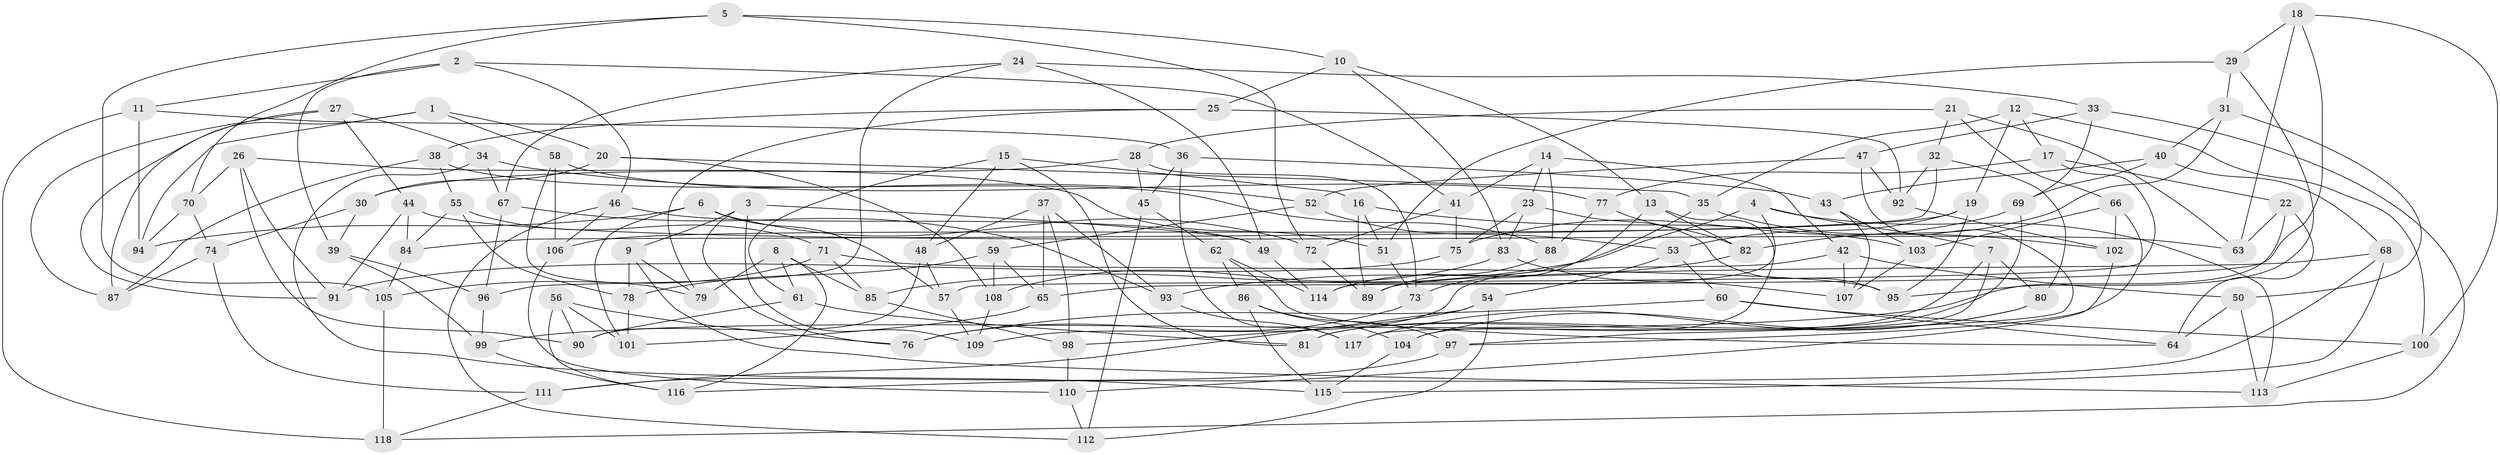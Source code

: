 // coarse degree distribution, {8: 0.25, 7: 0.19444444444444445, 5: 0.1388888888888889, 10: 0.08333333333333333, 6: 0.2222222222222222, 9: 0.1111111111111111}
// Generated by graph-tools (version 1.1) at 2025/38/03/04/25 23:38:06]
// undirected, 118 vertices, 236 edges
graph export_dot {
  node [color=gray90,style=filled];
  1;
  2;
  3;
  4;
  5;
  6;
  7;
  8;
  9;
  10;
  11;
  12;
  13;
  14;
  15;
  16;
  17;
  18;
  19;
  20;
  21;
  22;
  23;
  24;
  25;
  26;
  27;
  28;
  29;
  30;
  31;
  32;
  33;
  34;
  35;
  36;
  37;
  38;
  39;
  40;
  41;
  42;
  43;
  44;
  45;
  46;
  47;
  48;
  49;
  50;
  51;
  52;
  53;
  54;
  55;
  56;
  57;
  58;
  59;
  60;
  61;
  62;
  63;
  64;
  65;
  66;
  67;
  68;
  69;
  70;
  71;
  72;
  73;
  74;
  75;
  76;
  77;
  78;
  79;
  80;
  81;
  82;
  83;
  84;
  85;
  86;
  87;
  88;
  89;
  90;
  91;
  92;
  93;
  94;
  95;
  96;
  97;
  98;
  99;
  100;
  101;
  102;
  103;
  104;
  105;
  106;
  107;
  108;
  109;
  110;
  111;
  112;
  113;
  114;
  115;
  116;
  117;
  118;
  1 -- 58;
  1 -- 87;
  1 -- 94;
  1 -- 20;
  2 -- 46;
  2 -- 39;
  2 -- 11;
  2 -- 41;
  3 -- 76;
  3 -- 49;
  3 -- 109;
  3 -- 9;
  4 -- 113;
  4 -- 114;
  4 -- 85;
  4 -- 7;
  5 -- 72;
  5 -- 105;
  5 -- 70;
  5 -- 10;
  6 -- 72;
  6 -- 101;
  6 -- 57;
  6 -- 94;
  7 -- 80;
  7 -- 81;
  7 -- 117;
  8 -- 85;
  8 -- 116;
  8 -- 79;
  8 -- 61;
  9 -- 79;
  9 -- 113;
  9 -- 78;
  10 -- 83;
  10 -- 13;
  10 -- 25;
  11 -- 118;
  11 -- 36;
  11 -- 94;
  12 -- 35;
  12 -- 100;
  12 -- 17;
  12 -- 19;
  13 -- 104;
  13 -- 73;
  13 -- 82;
  14 -- 42;
  14 -- 41;
  14 -- 88;
  14 -- 23;
  15 -- 61;
  15 -- 48;
  15 -- 16;
  15 -- 81;
  16 -- 103;
  16 -- 51;
  16 -- 89;
  17 -- 22;
  17 -- 77;
  17 -- 57;
  18 -- 29;
  18 -- 65;
  18 -- 100;
  18 -- 63;
  19 -- 106;
  19 -- 95;
  19 -- 53;
  20 -- 30;
  20 -- 108;
  20 -- 35;
  21 -- 63;
  21 -- 66;
  21 -- 32;
  21 -- 28;
  22 -- 99;
  22 -- 63;
  22 -- 64;
  23 -- 83;
  23 -- 75;
  23 -- 95;
  24 -- 49;
  24 -- 33;
  24 -- 67;
  24 -- 96;
  25 -- 38;
  25 -- 79;
  25 -- 92;
  26 -- 70;
  26 -- 91;
  26 -- 90;
  26 -- 51;
  27 -- 44;
  27 -- 91;
  27 -- 87;
  27 -- 34;
  28 -- 30;
  28 -- 45;
  28 -- 73;
  29 -- 95;
  29 -- 51;
  29 -- 31;
  30 -- 39;
  30 -- 74;
  31 -- 50;
  31 -- 82;
  31 -- 40;
  32 -- 92;
  32 -- 84;
  32 -- 80;
  33 -- 47;
  33 -- 69;
  33 -- 118;
  34 -- 115;
  34 -- 52;
  34 -- 67;
  35 -- 102;
  35 -- 114;
  36 -- 45;
  36 -- 117;
  36 -- 43;
  37 -- 48;
  37 -- 93;
  37 -- 65;
  37 -- 98;
  38 -- 87;
  38 -- 88;
  38 -- 55;
  39 -- 96;
  39 -- 99;
  40 -- 68;
  40 -- 43;
  40 -- 69;
  41 -- 75;
  41 -- 72;
  42 -- 109;
  42 -- 50;
  42 -- 107;
  43 -- 107;
  43 -- 103;
  44 -- 91;
  44 -- 84;
  44 -- 63;
  45 -- 112;
  45 -- 62;
  46 -- 49;
  46 -- 106;
  46 -- 112;
  47 -- 92;
  47 -- 52;
  47 -- 97;
  48 -- 57;
  48 -- 90;
  49 -- 114;
  50 -- 113;
  50 -- 64;
  51 -- 73;
  52 -- 59;
  52 -- 53;
  53 -- 54;
  53 -- 60;
  54 -- 111;
  54 -- 98;
  54 -- 112;
  55 -- 71;
  55 -- 78;
  55 -- 84;
  56 -- 116;
  56 -- 90;
  56 -- 76;
  56 -- 101;
  57 -- 109;
  58 -- 77;
  58 -- 79;
  58 -- 106;
  59 -- 108;
  59 -- 65;
  59 -- 78;
  60 -- 100;
  60 -- 64;
  60 -- 76;
  61 -- 81;
  61 -- 90;
  62 -- 64;
  62 -- 86;
  62 -- 114;
  65 -- 101;
  66 -- 97;
  66 -- 103;
  66 -- 102;
  67 -- 93;
  67 -- 96;
  68 -- 115;
  68 -- 116;
  68 -- 89;
  69 -- 75;
  69 -- 81;
  70 -- 74;
  70 -- 94;
  71 -- 85;
  71 -- 105;
  71 -- 95;
  72 -- 89;
  73 -- 76;
  74 -- 87;
  74 -- 111;
  75 -- 91;
  77 -- 88;
  77 -- 82;
  78 -- 101;
  80 -- 104;
  80 -- 117;
  82 -- 93;
  83 -- 107;
  83 -- 108;
  84 -- 105;
  85 -- 98;
  86 -- 115;
  86 -- 104;
  86 -- 97;
  88 -- 89;
  92 -- 102;
  93 -- 117;
  96 -- 99;
  97 -- 111;
  98 -- 110;
  99 -- 116;
  100 -- 113;
  102 -- 110;
  103 -- 107;
  104 -- 115;
  105 -- 118;
  106 -- 110;
  108 -- 109;
  110 -- 112;
  111 -- 118;
}
